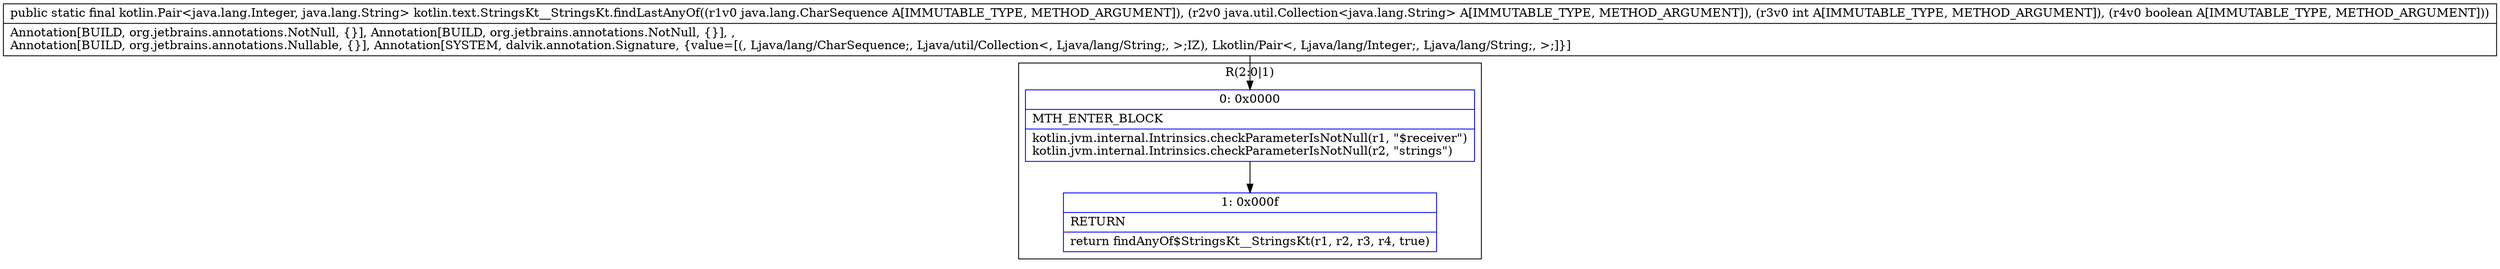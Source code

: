 digraph "CFG forkotlin.text.StringsKt__StringsKt.findLastAnyOf(Ljava\/lang\/CharSequence;Ljava\/util\/Collection;IZ)Lkotlin\/Pair;" {
subgraph cluster_Region_1531233537 {
label = "R(2:0|1)";
node [shape=record,color=blue];
Node_0 [shape=record,label="{0\:\ 0x0000|MTH_ENTER_BLOCK\l|kotlin.jvm.internal.Intrinsics.checkParameterIsNotNull(r1, \"$receiver\")\lkotlin.jvm.internal.Intrinsics.checkParameterIsNotNull(r2, \"strings\")\l}"];
Node_1 [shape=record,label="{1\:\ 0x000f|RETURN\l|return findAnyOf$StringsKt__StringsKt(r1, r2, r3, r4, true)\l}"];
}
MethodNode[shape=record,label="{public static final kotlin.Pair\<java.lang.Integer, java.lang.String\> kotlin.text.StringsKt__StringsKt.findLastAnyOf((r1v0 java.lang.CharSequence A[IMMUTABLE_TYPE, METHOD_ARGUMENT]), (r2v0 java.util.Collection\<java.lang.String\> A[IMMUTABLE_TYPE, METHOD_ARGUMENT]), (r3v0 int A[IMMUTABLE_TYPE, METHOD_ARGUMENT]), (r4v0 boolean A[IMMUTABLE_TYPE, METHOD_ARGUMENT]))  | Annotation[BUILD, org.jetbrains.annotations.NotNull, \{\}], Annotation[BUILD, org.jetbrains.annotations.NotNull, \{\}], , \lAnnotation[BUILD, org.jetbrains.annotations.Nullable, \{\}], Annotation[SYSTEM, dalvik.annotation.Signature, \{value=[(, Ljava\/lang\/CharSequence;, Ljava\/util\/Collection\<, Ljava\/lang\/String;, \>;IZ), Lkotlin\/Pair\<, Ljava\/lang\/Integer;, Ljava\/lang\/String;, \>;]\}]\l}"];
MethodNode -> Node_0;
Node_0 -> Node_1;
}

